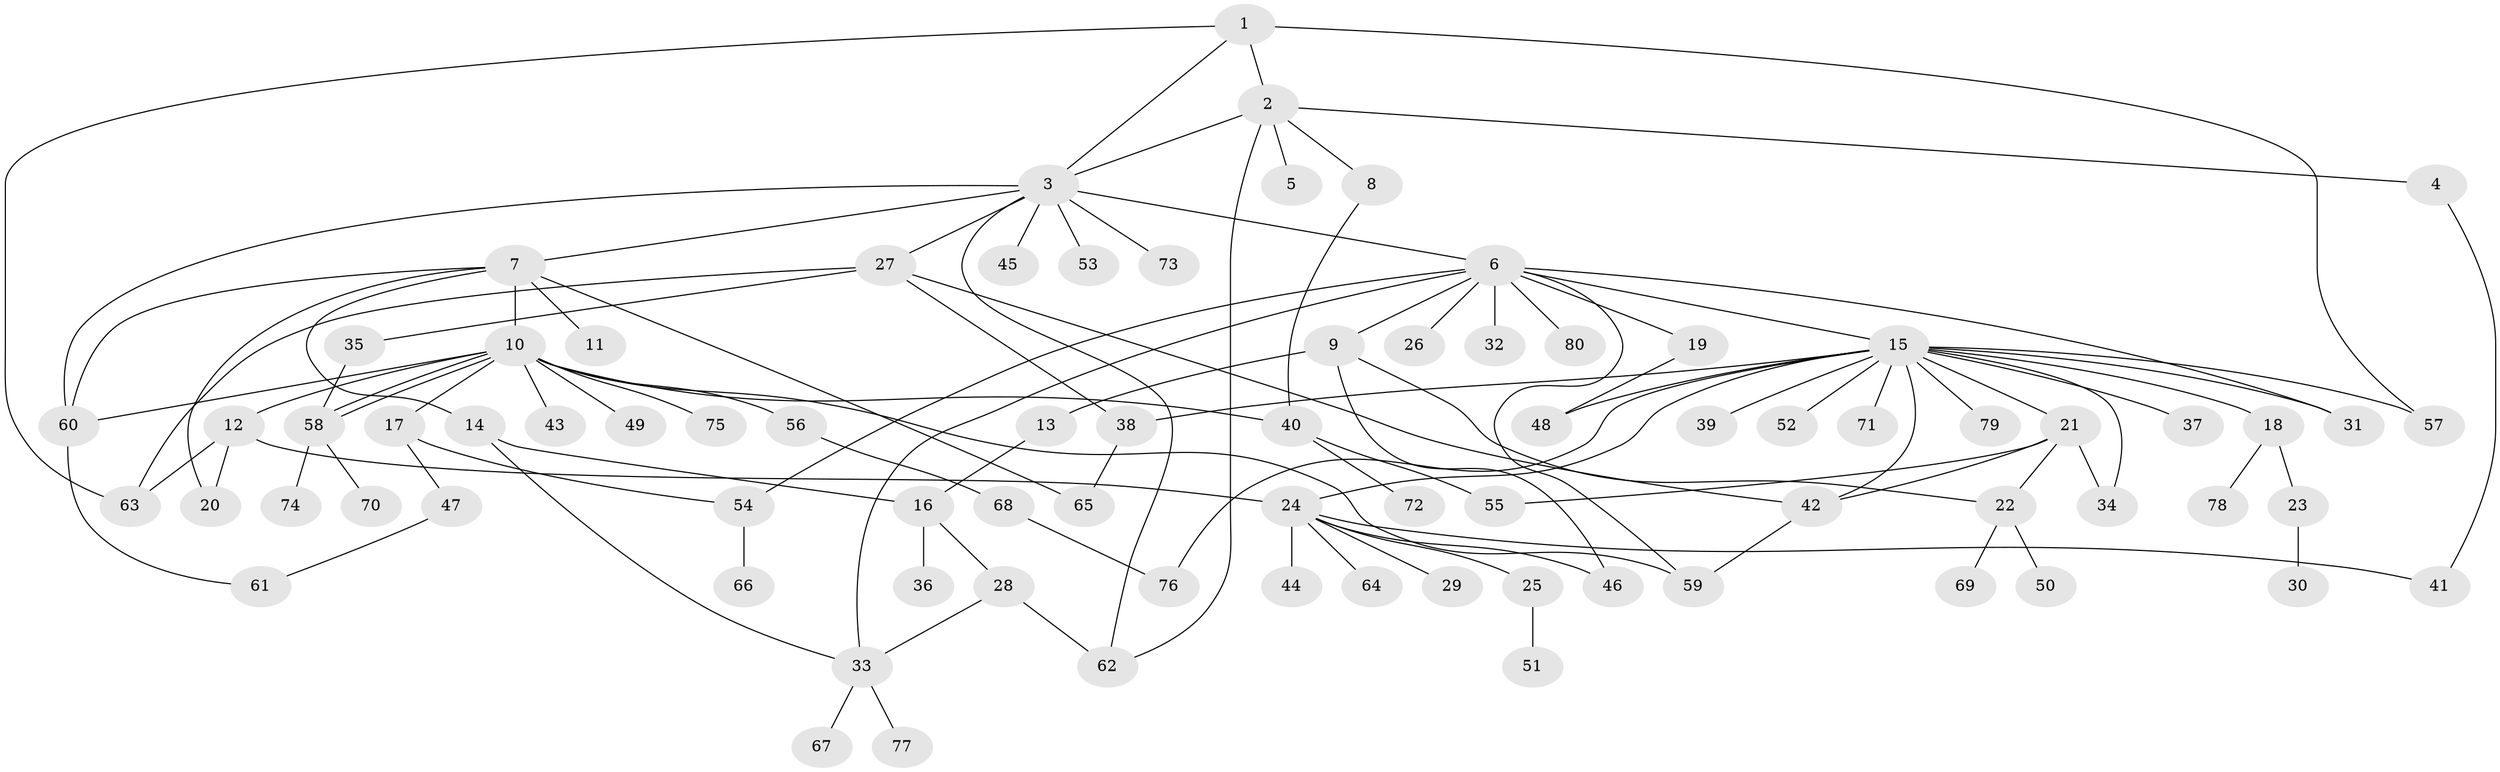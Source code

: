 // coarse degree distribution, {11: 0.05, 5: 0.06666666666666667, 2: 0.21666666666666667, 1: 0.4, 7: 0.016666666666666666, 4: 0.08333333333333333, 3: 0.11666666666666667, 15: 0.016666666666666666, 8: 0.016666666666666666, 6: 0.016666666666666666}
// Generated by graph-tools (version 1.1) at 2025/51/02/27/25 19:51:58]
// undirected, 80 vertices, 111 edges
graph export_dot {
graph [start="1"]
  node [color=gray90,style=filled];
  1;
  2;
  3;
  4;
  5;
  6;
  7;
  8;
  9;
  10;
  11;
  12;
  13;
  14;
  15;
  16;
  17;
  18;
  19;
  20;
  21;
  22;
  23;
  24;
  25;
  26;
  27;
  28;
  29;
  30;
  31;
  32;
  33;
  34;
  35;
  36;
  37;
  38;
  39;
  40;
  41;
  42;
  43;
  44;
  45;
  46;
  47;
  48;
  49;
  50;
  51;
  52;
  53;
  54;
  55;
  56;
  57;
  58;
  59;
  60;
  61;
  62;
  63;
  64;
  65;
  66;
  67;
  68;
  69;
  70;
  71;
  72;
  73;
  74;
  75;
  76;
  77;
  78;
  79;
  80;
  1 -- 2;
  1 -- 3;
  1 -- 57;
  1 -- 63;
  2 -- 3;
  2 -- 4;
  2 -- 5;
  2 -- 8;
  2 -- 62;
  3 -- 6;
  3 -- 7;
  3 -- 27;
  3 -- 45;
  3 -- 53;
  3 -- 60;
  3 -- 62;
  3 -- 73;
  4 -- 41;
  6 -- 9;
  6 -- 15;
  6 -- 19;
  6 -- 26;
  6 -- 31;
  6 -- 32;
  6 -- 33;
  6 -- 54;
  6 -- 59;
  6 -- 80;
  7 -- 10;
  7 -- 11;
  7 -- 14;
  7 -- 20;
  7 -- 60;
  7 -- 65;
  8 -- 40;
  9 -- 13;
  9 -- 22;
  9 -- 46;
  10 -- 12;
  10 -- 17;
  10 -- 40;
  10 -- 43;
  10 -- 49;
  10 -- 56;
  10 -- 58;
  10 -- 58;
  10 -- 59;
  10 -- 60;
  10 -- 75;
  12 -- 20;
  12 -- 24;
  12 -- 63;
  13 -- 16;
  14 -- 16;
  14 -- 33;
  15 -- 18;
  15 -- 21;
  15 -- 24;
  15 -- 31;
  15 -- 34;
  15 -- 37;
  15 -- 38;
  15 -- 39;
  15 -- 42;
  15 -- 48;
  15 -- 52;
  15 -- 57;
  15 -- 71;
  15 -- 76;
  15 -- 79;
  16 -- 28;
  16 -- 36;
  17 -- 47;
  17 -- 54;
  18 -- 23;
  18 -- 78;
  19 -- 48;
  21 -- 22;
  21 -- 34;
  21 -- 42;
  21 -- 55;
  22 -- 50;
  22 -- 69;
  23 -- 30;
  24 -- 25;
  24 -- 29;
  24 -- 41;
  24 -- 44;
  24 -- 46;
  24 -- 64;
  25 -- 51;
  27 -- 35;
  27 -- 38;
  27 -- 42;
  27 -- 63;
  28 -- 33;
  28 -- 62;
  33 -- 67;
  33 -- 77;
  35 -- 58;
  38 -- 65;
  40 -- 55;
  40 -- 72;
  42 -- 59;
  47 -- 61;
  54 -- 66;
  56 -- 68;
  58 -- 70;
  58 -- 74;
  60 -- 61;
  68 -- 76;
}

